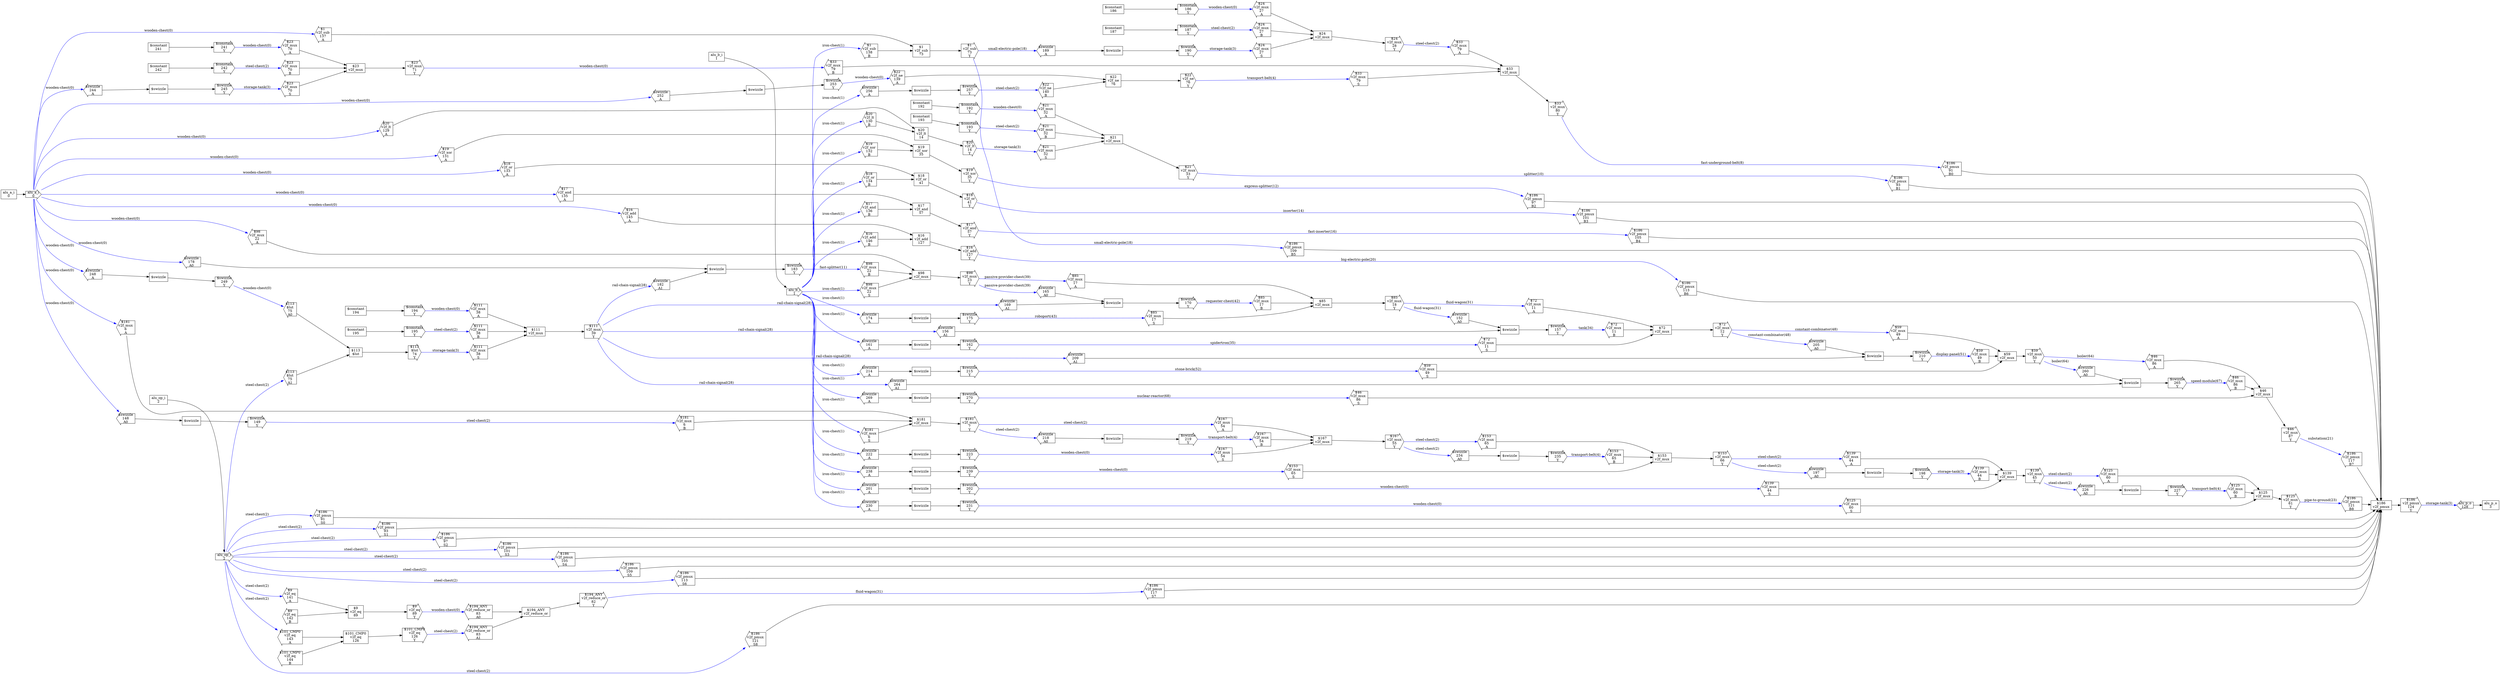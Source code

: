 digraph CheckedDesign {
  rankdir=LR
  n0[shape=box,label="alu_a_i
0"]
  n1[shape=box,label="alu_b_i
1"]
  n2[shape=box,label="alu_op_i
2"]
  n3[shape=box,label="alu_p_o
3"]
  n4[shape=box,label="$181
v2f_mux"]
  n5[shape=box,label="$72
v2f_mux"]
  n6[shape=box,label="$20
v2f_lt
14"]
  n7[shape=box,label="$85
v2f_mux"]
  n8[shape=box,label="$98
v2f_mux"]
  n9[shape=box,label="$24
v2f_mux"]
  n11[shape=box,label="$21
v2f_mux"]
  n12[shape=box,label="$19
v2f_xor
35"]
  n13[shape=box,label="$111
v2f_mux"]
  n14[shape=box,label="$18
v2f_or
41"]
  n16[shape=box,label="$139
v2f_mux"]
  n17[shape=box,label="$59
v2f_mux"]
  n18[shape=box,label="$167
v2f_mux"]
  n19[shape=box,label="$17
v2f_and
57"]
  n20[shape=box,label="$125
v2f_mux"]
  n21[shape=box,label="$153
v2f_mux"]
  n23[shape=box,label="$23
v2f_mux"]
  n24[shape=box,label="$1
v2f_sub
73"]
  n26[shape=box,label="$113
$lut"]
  n27[shape=box,label="$22
v2f_ne
76"]
  n29[shape=box,label="$33
v2f_mux"]
  n31[shape=box,label="$194_ANY
v2f_reduce_or"]
  n33[shape=box,label="$46
v2f_mux"]
  n34[shape=box,label="$9
v2f_eq
89"]
  n35[shape=box,label="$186
v2f_pmux"]
  n36[shape=box,label="$101_CMP0
v2f_eq
126"]
  n38[shape=box,label="$16
v2f_add
127"]
  n39[shape=rarrow,label="alu_a_i
0"]
  n40[shape=rarrow,label="alu_b_i
1"]
  n41[shape=rarrow,label="alu_op_i
2"]
  n42[shape=larrow,label="alu_p_o
128"]
  n43[shape=larrow,label="$181
v2f_mux
6
A"]
  n44[shape=larrow,label="$181
v2f_mux
6
B"]
  n45[shape=larrow,label="$181
v2f_mux
6
S"]
  n46[shape=rarrow,label="$181
v2f_mux
7
Y"]
  n47[shape=larrow,label="$72
v2f_mux
11
A"]
  n48[shape=larrow,label="$72
v2f_mux
11
B"]
  n49[shape=larrow,label="$72
v2f_mux
11
S"]
  n50[shape=rarrow,label="$72
v2f_mux
12
Y"]
  n51[shape=larrow,label="$20
v2f_lt
129
A"]
  n52[shape=larrow,label="$20
v2f_lt
130
B"]
  n53[shape=rarrow,label="$20
v2f_lt
14
Y"]
  n54[shape=larrow,label="$85
v2f_mux
17
A"]
  n55[shape=larrow,label="$85
v2f_mux
17
B"]
  n56[shape=larrow,label="$85
v2f_mux
17
S"]
  n57[shape=rarrow,label="$85
v2f_mux
18
Y"]
  n58[shape=larrow,label="$98
v2f_mux
22
A"]
  n59[shape=larrow,label="$98
v2f_mux
22
B"]
  n60[shape=larrow,label="$98
v2f_mux
22
S"]
  n61[shape=rarrow,label="$98
v2f_mux
23
Y"]
  n62[shape=larrow,label="$24
v2f_mux
27
A"]
  n63[shape=larrow,label="$24
v2f_mux
27
B"]
  n64[shape=larrow,label="$24
v2f_mux
27
S"]
  n65[shape=rarrow,label="$24
v2f_mux
28
Y"]
  n69[shape=larrow,label="$21
v2f_mux
32
A"]
  n70[shape=larrow,label="$21
v2f_mux
32
B"]
  n71[shape=larrow,label="$21
v2f_mux
32
S"]
  n72[shape=rarrow,label="$21
v2f_mux
33
Y"]
  n73[shape=larrow,label="$19
v2f_xor
131
A"]
  n74[shape=larrow,label="$19
v2f_xor
132
B"]
  n75[shape=rarrow,label="$19
v2f_xor
35
Y"]
  n76[shape=larrow,label="$111
v2f_mux
38
A"]
  n77[shape=larrow,label="$111
v2f_mux
38
B"]
  n78[shape=larrow,label="$111
v2f_mux
38
S"]
  n79[shape=rarrow,label="$111
v2f_mux
39
Y"]
  n80[shape=larrow,label="$18
v2f_or
133
A"]
  n81[shape=larrow,label="$18
v2f_or
134
B"]
  n82[shape=rarrow,label="$18
v2f_or
41
Y"]
  n86[shape=larrow,label="$139
v2f_mux
44
A"]
  n87[shape=larrow,label="$139
v2f_mux
44
B"]
  n88[shape=larrow,label="$139
v2f_mux
44
S"]
  n89[shape=rarrow,label="$139
v2f_mux
45
Y"]
  n90[shape=larrow,label="$59
v2f_mux
49
A"]
  n91[shape=larrow,label="$59
v2f_mux
49
B"]
  n92[shape=larrow,label="$59
v2f_mux
49
S"]
  n93[shape=rarrow,label="$59
v2f_mux
50
Y"]
  n94[shape=larrow,label="$167
v2f_mux
54
A"]
  n95[shape=larrow,label="$167
v2f_mux
54
B"]
  n96[shape=larrow,label="$167
v2f_mux
54
S"]
  n97[shape=rarrow,label="$167
v2f_mux
55
Y"]
  n98[shape=larrow,label="$17
v2f_and
135
A"]
  n99[shape=larrow,label="$17
v2f_and
136
B"]
  n100[shape=rarrow,label="$17
v2f_and
57
Y"]
  n101[shape=larrow,label="$125
v2f_mux
60
A"]
  n102[shape=larrow,label="$125
v2f_mux
60
B"]
  n103[shape=larrow,label="$125
v2f_mux
60
S"]
  n104[shape=rarrow,label="$125
v2f_mux
61
Y"]
  n105[shape=larrow,label="$153
v2f_mux
65
A"]
  n106[shape=larrow,label="$153
v2f_mux
65
B"]
  n107[shape=larrow,label="$153
v2f_mux
65
S"]
  n108[shape=rarrow,label="$153
v2f_mux
66
Y"]
  n112[shape=larrow,label="$23
v2f_mux
70
A"]
  n113[shape=larrow,label="$23
v2f_mux
70
B"]
  n114[shape=larrow,label="$23
v2f_mux
70
S"]
  n115[shape=rarrow,label="$23
v2f_mux
71
Y"]
  n116[shape=larrow,label="$1
v2f_sub
137
A"]
  n117[shape=larrow,label="$1
v2f_sub
138
B"]
  n118[shape=rarrow,label="$1
v2f_sub
73
Y"]
  n122[shape=larrow,label="$113
$lut
75
A0"]
  n123[shape=larrow,label="$113
$lut
75
A1"]
  n124[shape=rarrow,label="$113
$lut
74
Y"]
  n125[shape=larrow,label="$22
v2f_ne
139
A"]
  n126[shape=larrow,label="$22
v2f_ne
140
B"]
  n127[shape=rarrow,label="$22
v2f_ne
76
Y"]
  n131[shape=larrow,label="$33
v2f_mux
79
A"]
  n132[shape=larrow,label="$33
v2f_mux
79
B"]
  n133[shape=larrow,label="$33
v2f_mux
79
S"]
  n134[shape=rarrow,label="$33
v2f_mux
80
Y"]
  n138[shape=larrow,label="$194_ANY
v2f_reduce_or
83
A0"]
  n139[shape=larrow,label="$194_ANY
v2f_reduce_or
83
A1"]
  n140[shape=rarrow,label="$194_ANY
v2f_reduce_or
82
Y"]
  n144[shape=larrow,label="$46
v2f_mux
86
A"]
  n145[shape=larrow,label="$46
v2f_mux
86
B"]
  n146[shape=larrow,label="$46
v2f_mux
86
S"]
  n147[shape=rarrow,label="$46
v2f_mux
87
Y"]
  n148[shape=larrow,label="$9
v2f_eq
141
A"]
  n149[shape=larrow,label="$9
v2f_eq
142
B"]
  n150[shape=rarrow,label="$9
v2f_eq
89
Y"]
  n151[shape=larrow,label="$186
v2f_pmux
91
B0"]
  n152[shape=larrow,label="$186
v2f_pmux
93
B1"]
  n153[shape=larrow,label="$186
v2f_pmux
97
B2"]
  n154[shape=larrow,label="$186
v2f_pmux
101
B3"]
  n155[shape=larrow,label="$186
v2f_pmux
105
B4"]
  n156[shape=larrow,label="$186
v2f_pmux
109
B5"]
  n157[shape=larrow,label="$186
v2f_pmux
113
B6"]
  n158[shape=larrow,label="$186
v2f_pmux
117
B7"]
  n159[shape=larrow,label="$186
v2f_pmux
121
B8"]
  n160[shape=larrow,label="$186
v2f_pmux
91
S0"]
  n161[shape=larrow,label="$186
v2f_pmux
93
S1"]
  n162[shape=larrow,label="$186
v2f_pmux
97
S2"]
  n163[shape=larrow,label="$186
v2f_pmux
101
S3"]
  n164[shape=larrow,label="$186
v2f_pmux
105
S4"]
  n165[shape=larrow,label="$186
v2f_pmux
109
S5"]
  n166[shape=larrow,label="$186
v2f_pmux
113
S6"]
  n167[shape=larrow,label="$186
v2f_pmux
117
S7"]
  n168[shape=larrow,label="$186
v2f_pmux
121
S8"]
  n169[shape=rarrow,label="$186
v2f_pmux
124
Y"]
  n170[shape=larrow,label="$101_CMP0
v2f_eq
143
A"]
  n171[shape=larrow,label="$101_CMP0
v2f_eq
144
B"]
  n172[shape=rarrow,label="$101_CMP0
v2f_eq
126
Y"]
  n176[shape=larrow,label="$16
v2f_add
145
A"]
  n177[shape=larrow,label="$16
v2f_add
146
B"]
  n178[shape=rarrow,label="$16
v2f_add
127
Y"]
  n179[shape=box,label="$swizzle"]
  n180[shape=rarrow,label="$swizzle
149
Y"]
  n181[shape=larrow,label="$swizzle
148
A0"]
  n182[shape=box,label="$swizzle"]
  n183[shape=rarrow,label="$swizzle
157
Y"]
  n184[shape=larrow,label="$swizzle
152
A0"]
  n185[shape=larrow,label="$swizzle
156
A1"]
  n186[shape=box,label="$swizzle"]
  n187[shape=rarrow,label="$swizzle
162
Y"]
  n188[shape=larrow,label="$swizzle
161
A"]
  n189[shape=box,label="$swizzle"]
  n190[shape=rarrow,label="$swizzle
170
Y"]
  n191[shape=larrow,label="$swizzle
165
A0"]
  n192[shape=larrow,label="$swizzle
169
A1"]
  n193[shape=box,label="$swizzle"]
  n194[shape=rarrow,label="$swizzle
175
Y"]
  n195[shape=larrow,label="$swizzle
174
A"]
  n196[shape=box,label="$swizzle"]
  n197[shape=rarrow,label="$swizzle
183
Y"]
  n198[shape=larrow,label="$swizzle
178
A0"]
  n199[shape=larrow,label="$swizzle
182
A1"]
  n200[shape=box,label="$constant
186"]
  n201[shape=rarrow,label="$constant
186
Y"]
  n202[shape=box,label="$constant
187"]
  n203[shape=rarrow,label="$constant
187
Y"]
  n204[shape=box,label="$swizzle"]
  n205[shape=rarrow,label="$swizzle
190
Y"]
  n206[shape=larrow,label="$swizzle
189
A"]
  n209[shape=box,label="$constant
192"]
  n210[shape=rarrow,label="$constant
192
Y"]
  n211[shape=box,label="$constant
193"]
  n212[shape=rarrow,label="$constant
193
Y"]
  n213[shape=box,label="$constant
194"]
  n214[shape=rarrow,label="$constant
194
Y"]
  n215[shape=box,label="$constant
195"]
  n216[shape=rarrow,label="$constant
195
Y"]
  n219[shape=box,label="$swizzle"]
  n220[shape=rarrow,label="$swizzle
198
Y"]
  n221[shape=larrow,label="$swizzle
197
A0"]
  n222[shape=box,label="$swizzle"]
  n223[shape=rarrow,label="$swizzle
202
Y"]
  n224[shape=larrow,label="$swizzle
201
A"]
  n225[shape=box,label="$swizzle"]
  n226[shape=rarrow,label="$swizzle
210
Y"]
  n227[shape=larrow,label="$swizzle
205
A0"]
  n228[shape=larrow,label="$swizzle
209
A1"]
  n229[shape=box,label="$swizzle"]
  n230[shape=rarrow,label="$swizzle
215
Y"]
  n231[shape=larrow,label="$swizzle
214
A"]
  n232[shape=box,label="$swizzle"]
  n233[shape=rarrow,label="$swizzle
219
Y"]
  n234[shape=larrow,label="$swizzle
218
A0"]
  n235[shape=box,label="$swizzle"]
  n236[shape=rarrow,label="$swizzle
223
Y"]
  n237[shape=larrow,label="$swizzle
222
A"]
  n238[shape=box,label="$swizzle"]
  n239[shape=rarrow,label="$swizzle
227
Y"]
  n240[shape=larrow,label="$swizzle
226
A0"]
  n241[shape=box,label="$swizzle"]
  n242[shape=rarrow,label="$swizzle
231
Y"]
  n243[shape=larrow,label="$swizzle
230
A"]
  n244[shape=box,label="$swizzle"]
  n245[shape=rarrow,label="$swizzle
235
Y"]
  n246[shape=larrow,label="$swizzle
234
A0"]
  n247[shape=box,label="$swizzle"]
  n248[shape=rarrow,label="$swizzle
239
Y"]
  n249[shape=larrow,label="$swizzle
238
A"]
  n252[shape=box,label="$constant
241"]
  n253[shape=rarrow,label="$constant
241
Y"]
  n254[shape=box,label="$constant
242"]
  n255[shape=rarrow,label="$constant
242
Y"]
  n256[shape=box,label="$swizzle"]
  n257[shape=rarrow,label="$swizzle
245
Y"]
  n258[shape=larrow,label="$swizzle
244
A"]
  n261[shape=box,label="$swizzle"]
  n262[shape=rarrow,label="$swizzle
249
Y"]
  n263[shape=larrow,label="$swizzle
248
A"]
  n264[shape=box,label="$swizzle"]
  n265[shape=rarrow,label="$swizzle
253
Y"]
  n266[shape=larrow,label="$swizzle
252
A"]
  n267[shape=box,label="$swizzle"]
  n268[shape=rarrow,label="$swizzle
257
Y"]
  n269[shape=larrow,label="$swizzle
256
A"]
  n276[shape=box,label="$swizzle"]
  n277[shape=rarrow,label="$swizzle
265
Y"]
  n278[shape=larrow,label="$swizzle
260
A0"]
  n279[shape=larrow,label="$swizzle
264
A1"]
  n280[shape=box,label="$swizzle"]
  n281[shape=rarrow,label="$swizzle
270
Y"]
  n282[shape=larrow,label="$swizzle
269
A"]
  n0 -> n39
  n1 -> n40
  n2 -> n41
  n4 -> n46
  n5 -> n50
  n6 -> n53
  n7 -> n57
  n8 -> n61
  n9 -> n65
  n11 -> n72
  n12 -> n75
  n13 -> n79
  n14 -> n82
  n16 -> n89
  n17 -> n93
  n18 -> n97
  n19 -> n100
  n20 -> n104
  n21 -> n108
  n23 -> n115
  n24 -> n118
  n26 -> n124
  n27 -> n127
  n29 -> n134
  n31 -> n140
  n33 -> n147
  n34 -> n150
  n35 -> n169
  n36 -> n172
  n38 -> n178
  n39 -> n43 [label="wooden-chest(0)",syle=bold,color=blue]
  n39 -> n51 [label="wooden-chest(0)",syle=bold,color=blue]
  n39 -> n58 [label="wooden-chest(0)",syle=bold,color=blue]
  n39 -> n73 [label="wooden-chest(0)",syle=bold,color=blue]
  n39 -> n80 [label="wooden-chest(0)",syle=bold,color=blue]
  n39 -> n98 [label="wooden-chest(0)",syle=bold,color=blue]
  n39 -> n116 [label="wooden-chest(0)",syle=bold,color=blue]
  n39 -> n176 [label="wooden-chest(0)",syle=bold,color=blue]
  n39 -> n181 [label="wooden-chest(0)",syle=bold,color=blue]
  n39 -> n198 [label="wooden-chest(0)",syle=bold,color=blue]
  n39 -> n258 [label="wooden-chest(0)",syle=bold,color=blue]
  n39 -> n263 [label="wooden-chest(0)",syle=bold,color=blue]
  n39 -> n266 [label="wooden-chest(0)",syle=bold,color=blue]
  n40 -> n52 [label="iron-chest(1)",syle=bold,color=blue]
  n40 -> n74 [label="iron-chest(1)",syle=bold,color=blue]
  n40 -> n81 [label="iron-chest(1)",syle=bold,color=blue]
  n40 -> n99 [label="iron-chest(1)",syle=bold,color=blue]
  n40 -> n117 [label="iron-chest(1)",syle=bold,color=blue]
  n40 -> n177 [label="iron-chest(1)",syle=bold,color=blue]
  n40 -> n45 [label="iron-chest(1)",syle=bold,color=blue]
  n40 -> n60 [label="iron-chest(1)",syle=bold,color=blue]
  n40 -> n188 [label="iron-chest(1)",syle=bold,color=blue]
  n40 -> n195 [label="iron-chest(1)",syle=bold,color=blue]
  n40 -> n224 [label="iron-chest(1)",syle=bold,color=blue]
  n40 -> n231 [label="iron-chest(1)",syle=bold,color=blue]
  n40 -> n237 [label="iron-chest(1)",syle=bold,color=blue]
  n40 -> n243 [label="iron-chest(1)",syle=bold,color=blue]
  n40 -> n249 [label="iron-chest(1)",syle=bold,color=blue]
  n40 -> n269 [label="iron-chest(1)",syle=bold,color=blue]
  n40 -> n282 [label="iron-chest(1)",syle=bold,color=blue]
  n41 -> n148 [label="steel-chest(2)",syle=bold,color=blue]
  n41 -> n170 [label="steel-chest(2)",syle=bold,color=blue]
  n41 -> n123 [label="steel-chest(2)",syle=bold,color=blue]
  n41 -> n160 [label="steel-chest(2)",syle=bold,color=blue]
  n41 -> n161 [label="steel-chest(2)",syle=bold,color=blue]
  n41 -> n162 [label="steel-chest(2)",syle=bold,color=blue]
  n41 -> n163 [label="steel-chest(2)",syle=bold,color=blue]
  n41 -> n164 [label="steel-chest(2)",syle=bold,color=blue]
  n41 -> n165 [label="steel-chest(2)",syle=bold,color=blue]
  n41 -> n166 [label="steel-chest(2)",syle=bold,color=blue]
  n41 -> n168 [label="steel-chest(2)",syle=bold,color=blue]
  n42 -> n3
  n43 -> n4
  n44 -> n4
  n45 -> n4
  n46 -> n94 [label="steel-chest(2)",syle=bold,color=blue]
  n46 -> n234 [label="steel-chest(2)",syle=bold,color=blue]
  n47 -> n5
  n48 -> n5
  n49 -> n5
  n50 -> n90 [label="constant-combinator(48)",syle=bold,color=blue]
  n50 -> n227 [label="constant-combinator(48)",syle=bold,color=blue]
  n51 -> n6
  n52 -> n6
  n53 -> n71 [label="storage-tank(3)",syle=bold,color=blue]
  n54 -> n7
  n55 -> n7
  n56 -> n7
  n57 -> n47 [label="fluid-wagon(31)",syle=bold,color=blue]
  n57 -> n184 [label="fluid-wagon(31)",syle=bold,color=blue]
  n58 -> n8
  n59 -> n8
  n60 -> n8
  n61 -> n54 [label="passive-provider-chest(39)",syle=bold,color=blue]
  n61 -> n191 [label="passive-provider-chest(39)",syle=bold,color=blue]
  n62 -> n9
  n63 -> n9
  n64 -> n9
  n65 -> n131 [label="steel-chest(2)",syle=bold,color=blue]
  n69 -> n11
  n70 -> n11
  n71 -> n11
  n72 -> n152 [label="splitter(10)",syle=bold,color=blue]
  n73 -> n12
  n74 -> n12
  n75 -> n153 [label="express-splitter(12)",syle=bold,color=blue]
  n76 -> n13
  n77 -> n13
  n78 -> n13
  n79 -> n185 [label="rail-chain-signal(28)",syle=bold,color=blue]
  n79 -> n192 [label="rail-chain-signal(28)",syle=bold,color=blue]
  n79 -> n199 [label="rail-chain-signal(28)",syle=bold,color=blue]
  n79 -> n228 [label="rail-chain-signal(28)",syle=bold,color=blue]
  n79 -> n279 [label="rail-chain-signal(28)",syle=bold,color=blue]
  n80 -> n14
  n81 -> n14
  n82 -> n154 [label="inserter(14)",syle=bold,color=blue]
  n86 -> n16
  n87 -> n16
  n88 -> n16
  n89 -> n101 [label="steel-chest(2)",syle=bold,color=blue]
  n89 -> n240 [label="steel-chest(2)",syle=bold,color=blue]
  n90 -> n17
  n91 -> n17
  n92 -> n17
  n93 -> n144 [label="boiler(64)",syle=bold,color=blue]
  n93 -> n278 [label="boiler(64)",syle=bold,color=blue]
  n94 -> n18
  n95 -> n18
  n96 -> n18
  n97 -> n105 [label="steel-chest(2)",syle=bold,color=blue]
  n97 -> n246 [label="steel-chest(2)",syle=bold,color=blue]
  n98 -> n19
  n99 -> n19
  n100 -> n155 [label="fast-inserter(16)",syle=bold,color=blue]
  n101 -> n20
  n102 -> n20
  n103 -> n20
  n104 -> n159 [label="pipe-to-ground(23)",syle=bold,color=blue]
  n105 -> n21
  n106 -> n21
  n107 -> n21
  n108 -> n86 [label="steel-chest(2)",syle=bold,color=blue]
  n108 -> n221 [label="steel-chest(2)",syle=bold,color=blue]
  n112 -> n23
  n113 -> n23
  n114 -> n23
  n115 -> n132 [label="wooden-chest(0)",syle=bold,color=blue]
  n116 -> n24
  n117 -> n24
  n118 -> n156 [label="small-electric-pole(18)",syle=bold,color=blue]
  n118 -> n206 [label="small-electric-pole(18)",syle=bold,color=blue]
  n122 -> n26
  n123 -> n26
  n124 -> n78 [label="storage-tank(3)",syle=bold,color=blue]
  n125 -> n27
  n126 -> n27
  n127 -> n133 [label="transport-belt(4)",syle=bold,color=blue]
  n131 -> n29
  n132 -> n29
  n133 -> n29
  n134 -> n151 [label="fast-underground-belt(8)",syle=bold,color=blue]
  n138 -> n31
  n139 -> n31
  n140 -> n167 [label="fluid-wagon(31)",syle=bold,color=blue]
  n144 -> n33
  n145 -> n33
  n146 -> n33
  n147 -> n158 [label="substation(21)",syle=bold,color=blue]
  n148 -> n34
  n149 -> n34
  n150 -> n138 [label="wooden-chest(0)",syle=bold,color=blue]
  n151 -> n35
  n152 -> n35
  n153 -> n35
  n154 -> n35
  n155 -> n35
  n156 -> n35
  n157 -> n35
  n158 -> n35
  n159 -> n35
  n160 -> n35
  n161 -> n35
  n162 -> n35
  n163 -> n35
  n164 -> n35
  n165 -> n35
  n166 -> n35
  n167 -> n35
  n168 -> n35
  n169 -> n42 [label="storage-tank(3)",syle=bold,color=blue]
  n170 -> n36
  n171 -> n36
  n172 -> n139 [label="steel-chest(2)",syle=bold,color=blue]
  n176 -> n38
  n177 -> n38
  n178 -> n157 [label="big-electric-pole(20)",syle=bold,color=blue]
  n179 -> n180
  n180 -> n44 [label="steel-chest(2)",syle=bold,color=blue]
  n181 -> n179
  n182 -> n183
  n183 -> n48 [label="tank(34)",syle=bold,color=blue]
  n184 -> n182
  n185 -> n182
  n186 -> n187
  n187 -> n49 [label="spidertron(35)",syle=bold,color=blue]
  n188 -> n186
  n189 -> n190
  n190 -> n55 [label="requester-chest(42)",syle=bold,color=blue]
  n191 -> n189
  n192 -> n189
  n193 -> n194
  n194 -> n56 [label="roboport(43)",syle=bold,color=blue]
  n195 -> n193
  n196 -> n197
  n197 -> n59 [label="fast-splitter(11)",syle=bold,color=blue]
  n198 -> n196
  n199 -> n196
  n200 -> n201
  n201 -> n62 [label="wooden-chest(0)",syle=bold,color=blue]
  n202 -> n203
  n203 -> n63 [label="steel-chest(2)",syle=bold,color=blue]
  n204 -> n205
  n205 -> n64 [label="storage-tank(3)",syle=bold,color=blue]
  n206 -> n204
  n209 -> n210
  n210 -> n69 [label="wooden-chest(0)",syle=bold,color=blue]
  n211 -> n212
  n212 -> n70 [label="steel-chest(2)",syle=bold,color=blue]
  n213 -> n214
  n214 -> n76 [label="wooden-chest(0)",syle=bold,color=blue]
  n215 -> n216
  n216 -> n77 [label="steel-chest(2)",syle=bold,color=blue]
  n219 -> n220
  n220 -> n87 [label="storage-tank(3)",syle=bold,color=blue]
  n221 -> n219
  n222 -> n223
  n223 -> n88 [label="wooden-chest(0)",syle=bold,color=blue]
  n224 -> n222
  n225 -> n226
  n226 -> n91 [label="display-panel(51)",syle=bold,color=blue]
  n227 -> n225
  n228 -> n225
  n229 -> n230
  n230 -> n92 [label="stone-brick(52)",syle=bold,color=blue]
  n231 -> n229
  n232 -> n233
  n233 -> n95 [label="transport-belt(4)",syle=bold,color=blue]
  n234 -> n232
  n235 -> n236
  n236 -> n96 [label="wooden-chest(0)",syle=bold,color=blue]
  n237 -> n235
  n238 -> n239
  n239 -> n102 [label="transport-belt(4)",syle=bold,color=blue]
  n240 -> n238
  n241 -> n242
  n242 -> n103 [label="wooden-chest(0)",syle=bold,color=blue]
  n243 -> n241
  n244 -> n245
  n245 -> n106 [label="transport-belt(4)",syle=bold,color=blue]
  n246 -> n244
  n247 -> n248
  n248 -> n107 [label="wooden-chest(0)",syle=bold,color=blue]
  n249 -> n247
  n252 -> n253
  n253 -> n112 [label="wooden-chest(0)",syle=bold,color=blue]
  n254 -> n255
  n255 -> n113 [label="steel-chest(2)",syle=bold,color=blue]
  n256 -> n257
  n257 -> n114 [label="storage-tank(3)",syle=bold,color=blue]
  n258 -> n256
  n261 -> n262
  n262 -> n122 [label="wooden-chest(0)",syle=bold,color=blue]
  n263 -> n261
  n264 -> n265
  n265 -> n125 [label="wooden-chest(0)",syle=bold,color=blue]
  n266 -> n264
  n267 -> n268
  n268 -> n126 [label="steel-chest(2)",syle=bold,color=blue]
  n269 -> n267
  n276 -> n277
  n277 -> n145 [label="speed-module(67)",syle=bold,color=blue]
  n278 -> n276
  n279 -> n276
  n280 -> n281
  n281 -> n146 [label="nuclear-reactor(68)",syle=bold,color=blue]
  n282 -> n280
}